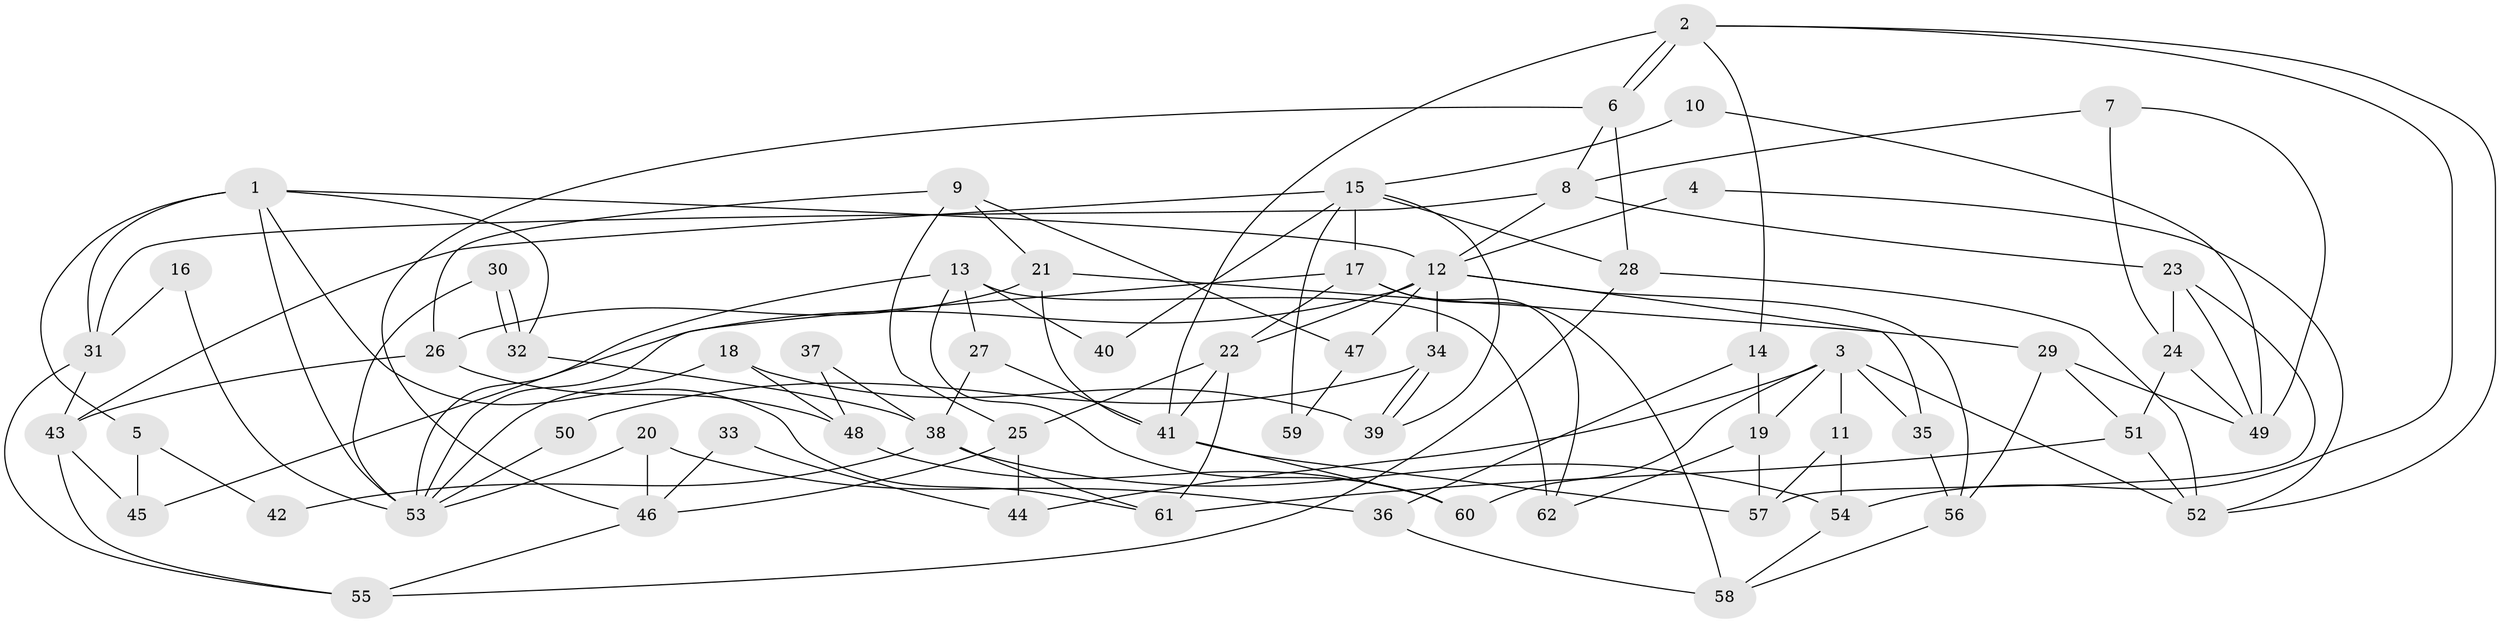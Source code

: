 // Generated by graph-tools (version 1.1) at 2025/51/03/09/25 04:51:33]
// undirected, 62 vertices, 124 edges
graph export_dot {
graph [start="1"]
  node [color=gray90,style=filled];
  1;
  2;
  3;
  4;
  5;
  6;
  7;
  8;
  9;
  10;
  11;
  12;
  13;
  14;
  15;
  16;
  17;
  18;
  19;
  20;
  21;
  22;
  23;
  24;
  25;
  26;
  27;
  28;
  29;
  30;
  31;
  32;
  33;
  34;
  35;
  36;
  37;
  38;
  39;
  40;
  41;
  42;
  43;
  44;
  45;
  46;
  47;
  48;
  49;
  50;
  51;
  52;
  53;
  54;
  55;
  56;
  57;
  58;
  59;
  60;
  61;
  62;
  1 -- 12;
  1 -- 53;
  1 -- 5;
  1 -- 31;
  1 -- 32;
  1 -- 61;
  2 -- 41;
  2 -- 6;
  2 -- 6;
  2 -- 14;
  2 -- 52;
  2 -- 54;
  3 -- 11;
  3 -- 52;
  3 -- 19;
  3 -- 35;
  3 -- 44;
  3 -- 60;
  4 -- 12;
  4 -- 52;
  5 -- 45;
  5 -- 42;
  6 -- 8;
  6 -- 28;
  6 -- 46;
  7 -- 8;
  7 -- 24;
  7 -- 49;
  8 -- 12;
  8 -- 23;
  8 -- 31;
  9 -- 25;
  9 -- 21;
  9 -- 26;
  9 -- 47;
  10 -- 49;
  10 -- 15;
  11 -- 57;
  11 -- 54;
  12 -- 22;
  12 -- 35;
  12 -- 34;
  12 -- 45;
  12 -- 47;
  12 -- 56;
  13 -- 27;
  13 -- 60;
  13 -- 40;
  13 -- 53;
  13 -- 62;
  14 -- 36;
  14 -- 19;
  15 -- 43;
  15 -- 39;
  15 -- 17;
  15 -- 28;
  15 -- 40;
  15 -- 59;
  16 -- 31;
  16 -- 53;
  17 -- 62;
  17 -- 22;
  17 -- 53;
  17 -- 58;
  18 -- 53;
  18 -- 48;
  18 -- 39;
  19 -- 57;
  19 -- 62;
  20 -- 46;
  20 -- 53;
  20 -- 36;
  21 -- 26;
  21 -- 41;
  21 -- 29;
  22 -- 61;
  22 -- 25;
  22 -- 41;
  23 -- 24;
  23 -- 49;
  23 -- 57;
  24 -- 51;
  24 -- 49;
  25 -- 46;
  25 -- 44;
  26 -- 43;
  26 -- 48;
  27 -- 38;
  27 -- 41;
  28 -- 52;
  28 -- 55;
  29 -- 51;
  29 -- 49;
  29 -- 56;
  30 -- 32;
  30 -- 32;
  30 -- 53;
  31 -- 43;
  31 -- 55;
  32 -- 38;
  33 -- 46;
  33 -- 44;
  34 -- 39;
  34 -- 39;
  34 -- 50;
  35 -- 56;
  36 -- 58;
  37 -- 38;
  37 -- 48;
  38 -- 54;
  38 -- 42;
  38 -- 61;
  41 -- 57;
  41 -- 60;
  43 -- 55;
  43 -- 45;
  46 -- 55;
  47 -- 59;
  48 -- 60;
  50 -- 53;
  51 -- 52;
  51 -- 61;
  54 -- 58;
  56 -- 58;
}
